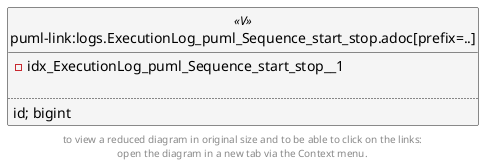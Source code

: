 @startuml
left to right direction
'top to bottom direction
hide circle
'avoide "." issues:
set namespaceSeparator none


skinparam class {
  BackgroundColor White
  BackgroundColor<<FN>> Yellow
  BackgroundColor<<FS>> Yellow
  BackgroundColor<<FT>> LightGray
  BackgroundColor<<IF>> Yellow
  BackgroundColor<<IS>> Yellow
  BackgroundColor<<P>> Aqua
  BackgroundColor<<PC>> Aqua
  BackgroundColor<<SN>> Yellow
  BackgroundColor<<SO>> SlateBlue
  BackgroundColor<<TF>> LightGray
  BackgroundColor<<TR>> Tomato
  BackgroundColor<<U>> White
  BackgroundColor<<V>> WhiteSmoke
  BackgroundColor<<X>> Aqua
}


entity "puml-link:logs.ExecutionLog_puml_Sequence_start_stop.adoc[prefix=..]" as logs.ExecutionLog_puml_Sequence_start_stop << V >> {
- idx_ExecutionLog_puml_Sequence_start_stop__1

..
id; bigint
}


footer
to view a reduced diagram in original size and to be able to click on the links:
open the diagram in a new tab via the Context menu.
end footer

@enduml


